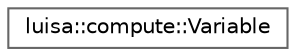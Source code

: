 digraph "类继承关系图"
{
 // LATEX_PDF_SIZE
  bgcolor="transparent";
  edge [fontname=Helvetica,fontsize=10,labelfontname=Helvetica,labelfontsize=10];
  node [fontname=Helvetica,fontsize=10,shape=box,height=0.2,width=0.4];
  rankdir="LR";
  Node0 [id="Node000000",label="luisa::compute::Variable",height=0.2,width=0.4,color="grey40", fillcolor="white", style="filled",URL="$classluisa_1_1compute_1_1_variable.html",tooltip="Variable class"];
}
